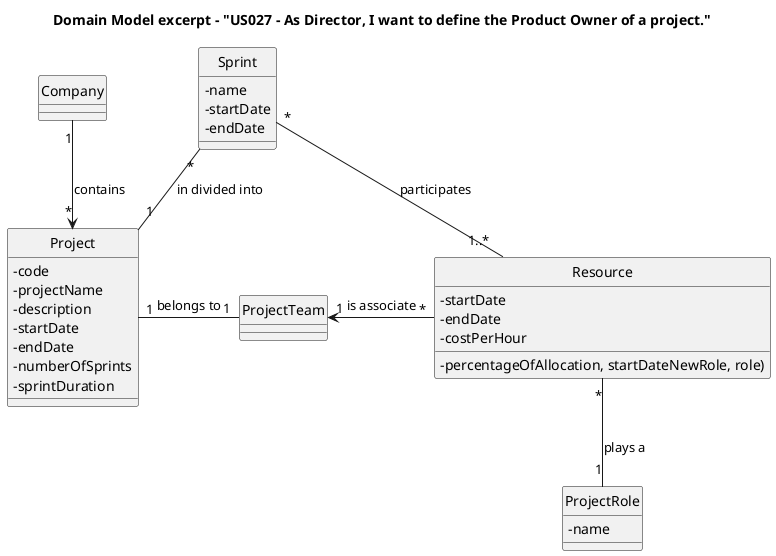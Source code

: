 @startuml

hide circle
skinparam classAttributeIconSize 0

title Domain Model excerpt - "US027 - As Director, I want to define the Product Owner of a project."

class Company {
}

class ProjectTeam {
    }

class Resource {
    - startDate
    - endDate
    - costPerHour
    - percentageOfAllocation, startDateNewRole, role)
}

class ProjectRole {
    - name
}

class Project {
    - code
    - projectName
    - description
    - startDate
    - endDate
    - numberOfSprints
    - sprintDuration
}

class Sprint {
    - name
    - startDate
    - endDate
}

Company "1" -down-> "*" Project: contains
Project "1" -right- "1" ProjectTeam: belongs to
Sprint "*" -right- "1" Project: in divided into
Resource "*" -left-> "1" ProjectTeam: is associate
Resource "*" -down- "1" ProjectRole: plays a
Resource "1..*" -up- "*" Sprint: participates


@enduml